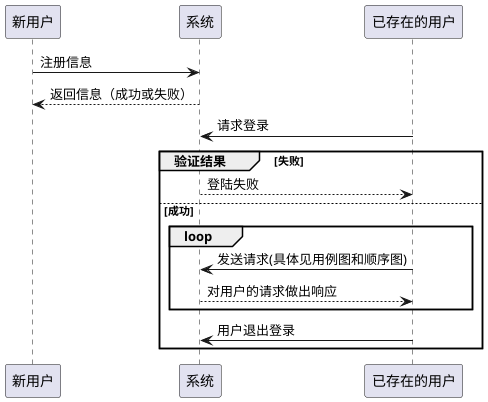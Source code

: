 @startuml


新用户 -> 系统 : 注册信息
系统 --> 新用户 : 返回信息（成功或失败）

已存在的用户 -> 系统 : 请求登录

group 验证结果 [失败]

    已存在的用户 <-- 系统 : 登陆失败

else 成功

    loop
        已存在的用户 -> 系统 : 发送请求(具体见用例图和顺序图)
        已存在的用户 <-- 系统 : 对用户的请求做出响应
    end
    已存在的用户 -> 系统 : 用户退出登录
end

@enduml